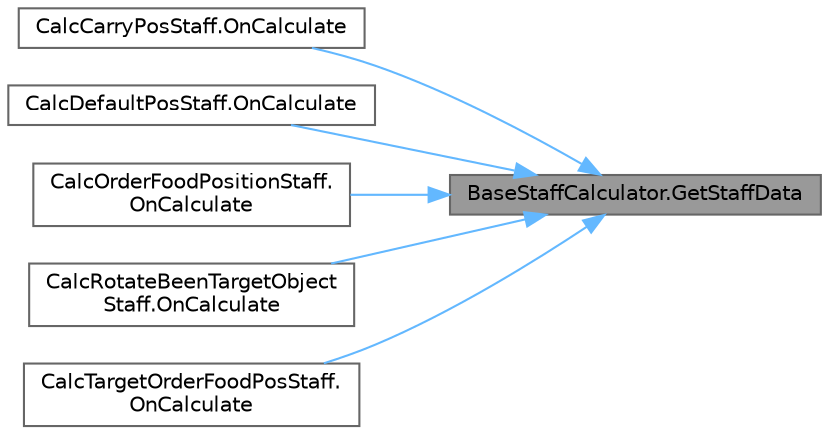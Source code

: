 digraph "BaseStaffCalculator.GetStaffData"
{
 // LATEX_PDF_SIZE
  bgcolor="transparent";
  edge [fontname=Helvetica,fontsize=10,labelfontname=Helvetica,labelfontsize=10];
  node [fontname=Helvetica,fontsize=10,shape=box,height=0.2,width=0.4];
  rankdir="RL";
  Node1 [id="Node000001",label="BaseStaffCalculator.GetStaffData",height=0.2,width=0.4,color="gray40", fillcolor="grey60", style="filled", fontcolor="black",tooltip="スタッフ情報が存在するかのチェック"];
  Node1 -> Node2 [id="edge1_Node000001_Node000002",dir="back",color="steelblue1",style="solid",tooltip=" "];
  Node2 [id="Node000002",label="CalcCarryPosStaff.OnCalculate",height=0.2,width=0.4,color="grey40", fillcolor="white", style="filled",URL="$class_calc_carry_pos_staff.html#a938e872b10f243316720a98f1f488114",tooltip=" "];
  Node1 -> Node3 [id="edge2_Node000001_Node000003",dir="back",color="steelblue1",style="solid",tooltip=" "];
  Node3 [id="Node000003",label="CalcDefaultPosStaff.OnCalculate",height=0.2,width=0.4,color="grey40", fillcolor="white", style="filled",URL="$class_calc_default_pos_staff.html#a4218cdf882dc8f0bd329bfc3ceda0e5a",tooltip=" "];
  Node1 -> Node4 [id="edge3_Node000001_Node000004",dir="back",color="steelblue1",style="solid",tooltip=" "];
  Node4 [id="Node000004",label="CalcOrderFoodPositionStaff.\lOnCalculate",height=0.2,width=0.4,color="grey40", fillcolor="white", style="filled",URL="$class_calc_order_food_position_staff.html#aed486e06e5d206e1623a216684f52c17",tooltip=" "];
  Node1 -> Node5 [id="edge4_Node000001_Node000005",dir="back",color="steelblue1",style="solid",tooltip=" "];
  Node5 [id="Node000005",label="CalcRotateBeenTargetObject\lStaff.OnCalculate",height=0.2,width=0.4,color="grey40", fillcolor="white", style="filled",URL="$class_calc_rotate_been_target_object_staff.html#a7dad25daeacbb346dd5db9ed67fc08b0",tooltip=" "];
  Node1 -> Node6 [id="edge5_Node000001_Node000006",dir="back",color="steelblue1",style="solid",tooltip=" "];
  Node6 [id="Node000006",label="CalcTargetOrderFoodPosStaff.\lOnCalculate",height=0.2,width=0.4,color="grey40", fillcolor="white", style="filled",URL="$class_calc_target_order_food_pos_staff.html#a5e510eb1e63955a9b2504e018637d601",tooltip=" "];
}
